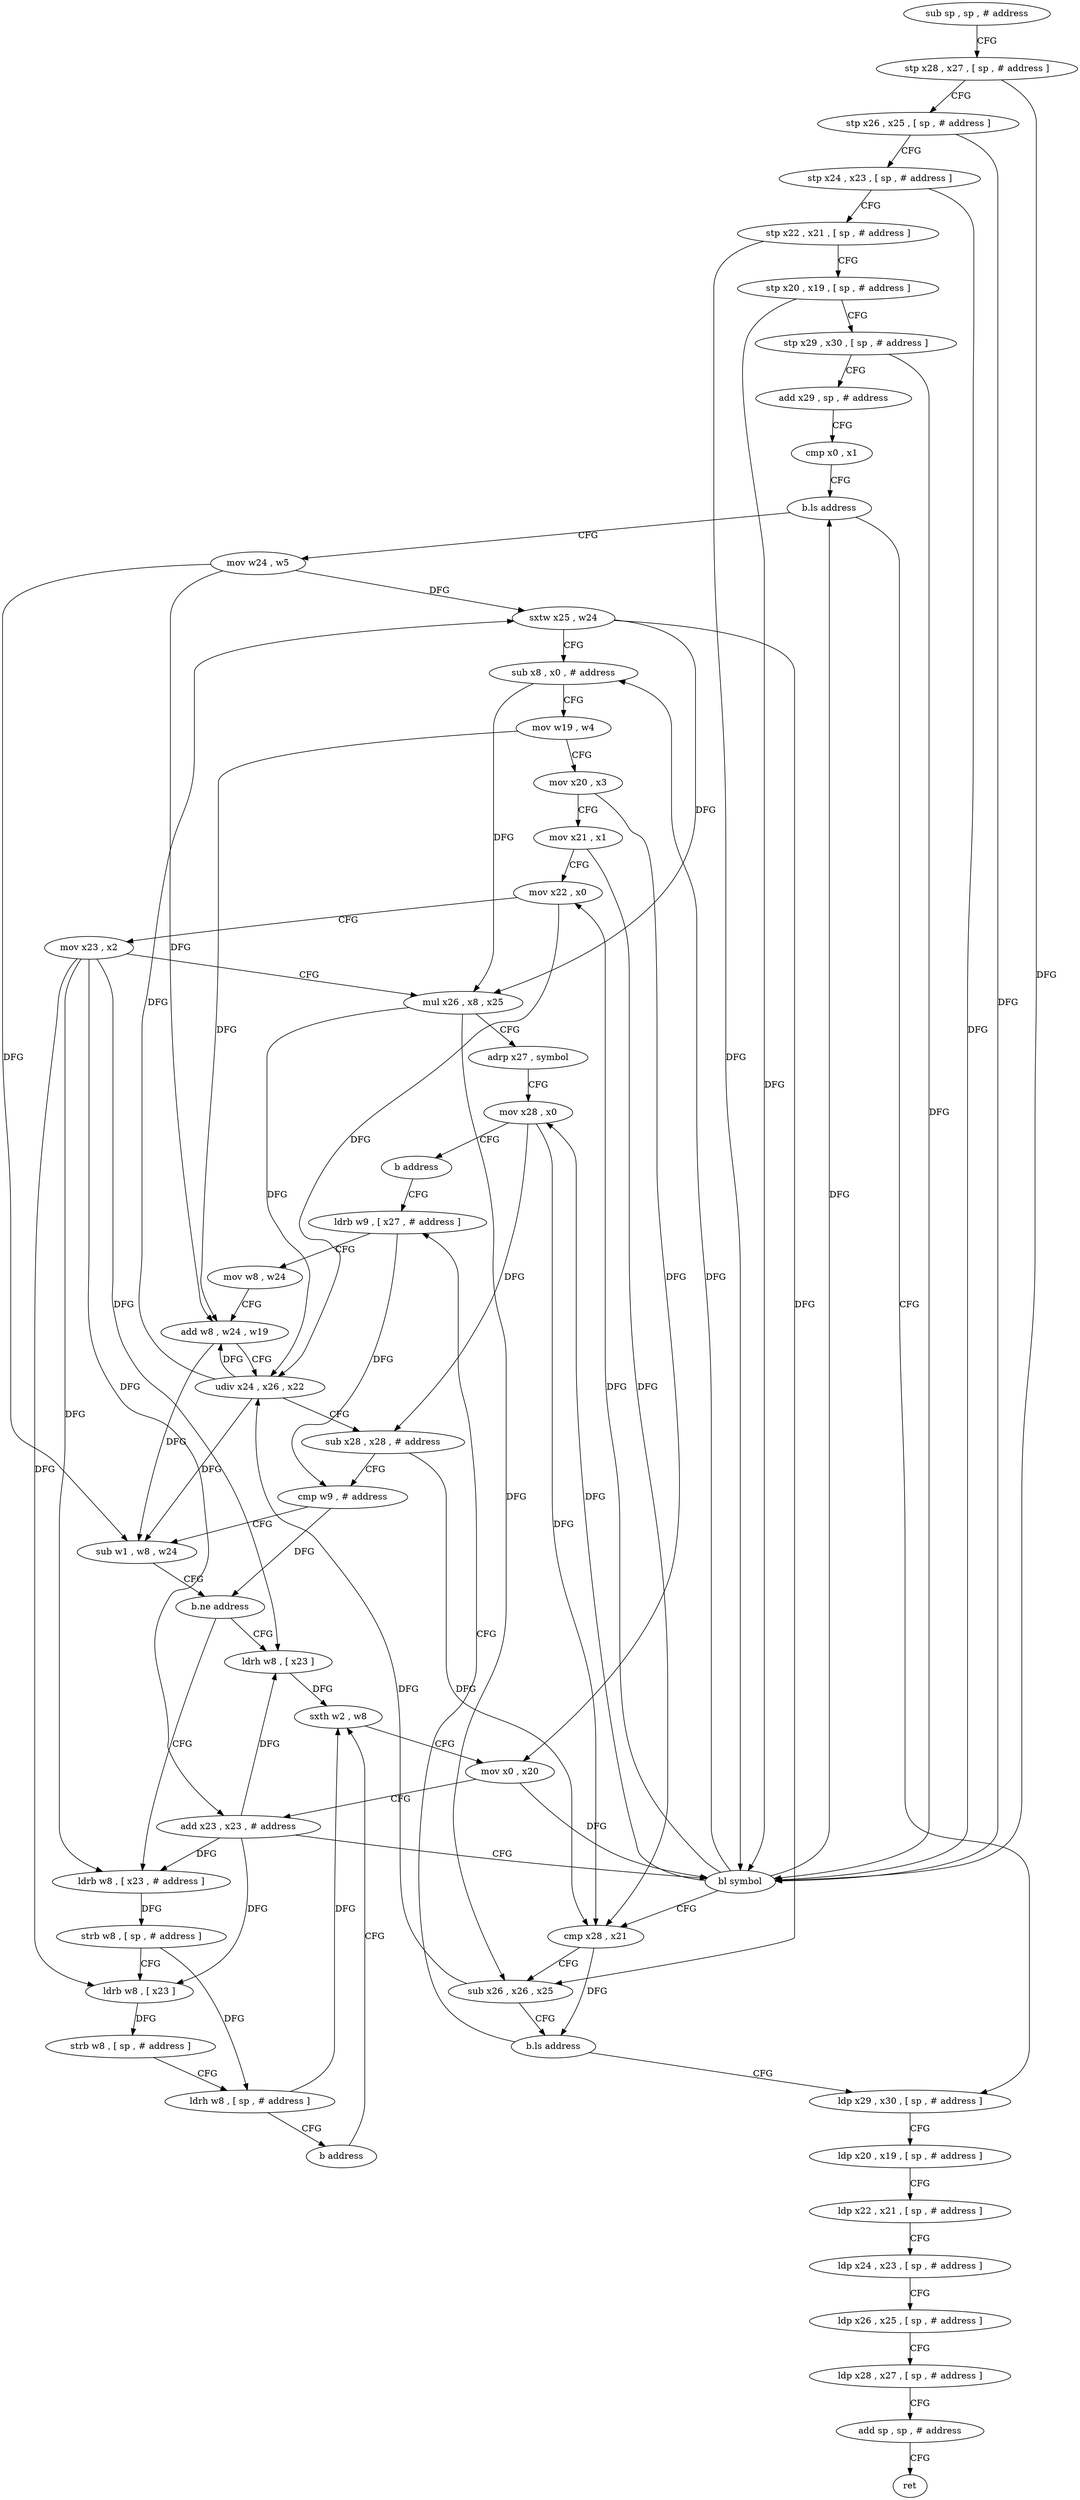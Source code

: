 digraph "func" {
"4210376" [label = "sub sp , sp , # address" ]
"4210380" [label = "stp x28 , x27 , [ sp , # address ]" ]
"4210384" [label = "stp x26 , x25 , [ sp , # address ]" ]
"4210388" [label = "stp x24 , x23 , [ sp , # address ]" ]
"4210392" [label = "stp x22 , x21 , [ sp , # address ]" ]
"4210396" [label = "stp x20 , x19 , [ sp , # address ]" ]
"4210400" [label = "stp x29 , x30 , [ sp , # address ]" ]
"4210404" [label = "add x29 , sp , # address" ]
"4210408" [label = "cmp x0 , x1" ]
"4210412" [label = "b.ls address" ]
"4210552" [label = "ldp x29 , x30 , [ sp , # address ]" ]
"4210416" [label = "mov w24 , w5" ]
"4210556" [label = "ldp x20 , x19 , [ sp , # address ]" ]
"4210560" [label = "ldp x22 , x21 , [ sp , # address ]" ]
"4210564" [label = "ldp x24 , x23 , [ sp , # address ]" ]
"4210568" [label = "ldp x26 , x25 , [ sp , # address ]" ]
"4210572" [label = "ldp x28 , x27 , [ sp , # address ]" ]
"4210576" [label = "add sp , sp , # address" ]
"4210580" [label = "ret" ]
"4210420" [label = "sxtw x25 , w24" ]
"4210424" [label = "sub x8 , x0 , # address" ]
"4210428" [label = "mov w19 , w4" ]
"4210432" [label = "mov x20 , x3" ]
"4210436" [label = "mov x21 , x1" ]
"4210440" [label = "mov x22 , x0" ]
"4210444" [label = "mov x23 , x2" ]
"4210448" [label = "mul x26 , x8 , x25" ]
"4210452" [label = "adrp x27 , symbol" ]
"4210456" [label = "mov x28 , x0" ]
"4210460" [label = "b address" ]
"4210496" [label = "ldrb w9 , [ x27 , # address ]" ]
"4210500" [label = "mov w8 , w24" ]
"4210504" [label = "add w8 , w24 , w19" ]
"4210508" [label = "udiv x24 , x26 , x22" ]
"4210512" [label = "sub x28 , x28 , # address" ]
"4210516" [label = "cmp w9 , # address" ]
"4210520" [label = "sub w1 , w8 , w24" ]
"4210524" [label = "b.ne address" ]
"4210464" [label = "ldrh w8 , [ x23 ]" ]
"4210528" [label = "ldrb w8 , [ x23 , # address ]" ]
"4210468" [label = "sxth w2 , w8" ]
"4210532" [label = "strb w8 , [ sp , # address ]" ]
"4210536" [label = "ldrb w8 , [ x23 ]" ]
"4210540" [label = "strb w8 , [ sp , # address ]" ]
"4210544" [label = "ldrh w8 , [ sp , # address ]" ]
"4210548" [label = "b address" ]
"4210472" [label = "mov x0 , x20" ]
"4210476" [label = "add x23 , x23 , # address" ]
"4210480" [label = "bl symbol" ]
"4210484" [label = "cmp x28 , x21" ]
"4210488" [label = "sub x26 , x26 , x25" ]
"4210492" [label = "b.ls address" ]
"4210376" -> "4210380" [ label = "CFG" ]
"4210380" -> "4210384" [ label = "CFG" ]
"4210380" -> "4210480" [ label = "DFG" ]
"4210384" -> "4210388" [ label = "CFG" ]
"4210384" -> "4210480" [ label = "DFG" ]
"4210388" -> "4210392" [ label = "CFG" ]
"4210388" -> "4210480" [ label = "DFG" ]
"4210392" -> "4210396" [ label = "CFG" ]
"4210392" -> "4210480" [ label = "DFG" ]
"4210396" -> "4210400" [ label = "CFG" ]
"4210396" -> "4210480" [ label = "DFG" ]
"4210400" -> "4210404" [ label = "CFG" ]
"4210400" -> "4210480" [ label = "DFG" ]
"4210404" -> "4210408" [ label = "CFG" ]
"4210408" -> "4210412" [ label = "CFG" ]
"4210412" -> "4210552" [ label = "CFG" ]
"4210412" -> "4210416" [ label = "CFG" ]
"4210552" -> "4210556" [ label = "CFG" ]
"4210416" -> "4210420" [ label = "DFG" ]
"4210416" -> "4210504" [ label = "DFG" ]
"4210416" -> "4210520" [ label = "DFG" ]
"4210556" -> "4210560" [ label = "CFG" ]
"4210560" -> "4210564" [ label = "CFG" ]
"4210564" -> "4210568" [ label = "CFG" ]
"4210568" -> "4210572" [ label = "CFG" ]
"4210572" -> "4210576" [ label = "CFG" ]
"4210576" -> "4210580" [ label = "CFG" ]
"4210420" -> "4210424" [ label = "CFG" ]
"4210420" -> "4210448" [ label = "DFG" ]
"4210420" -> "4210488" [ label = "DFG" ]
"4210424" -> "4210428" [ label = "CFG" ]
"4210424" -> "4210448" [ label = "DFG" ]
"4210428" -> "4210432" [ label = "CFG" ]
"4210428" -> "4210504" [ label = "DFG" ]
"4210432" -> "4210436" [ label = "CFG" ]
"4210432" -> "4210472" [ label = "DFG" ]
"4210436" -> "4210440" [ label = "CFG" ]
"4210436" -> "4210484" [ label = "DFG" ]
"4210440" -> "4210444" [ label = "CFG" ]
"4210440" -> "4210508" [ label = "DFG" ]
"4210444" -> "4210448" [ label = "CFG" ]
"4210444" -> "4210464" [ label = "DFG" ]
"4210444" -> "4210528" [ label = "DFG" ]
"4210444" -> "4210536" [ label = "DFG" ]
"4210444" -> "4210476" [ label = "DFG" ]
"4210448" -> "4210452" [ label = "CFG" ]
"4210448" -> "4210508" [ label = "DFG" ]
"4210448" -> "4210488" [ label = "DFG" ]
"4210452" -> "4210456" [ label = "CFG" ]
"4210456" -> "4210460" [ label = "CFG" ]
"4210456" -> "4210512" [ label = "DFG" ]
"4210456" -> "4210484" [ label = "DFG" ]
"4210460" -> "4210496" [ label = "CFG" ]
"4210496" -> "4210500" [ label = "CFG" ]
"4210496" -> "4210516" [ label = "DFG" ]
"4210500" -> "4210504" [ label = "CFG" ]
"4210504" -> "4210508" [ label = "CFG" ]
"4210504" -> "4210520" [ label = "DFG" ]
"4210508" -> "4210512" [ label = "CFG" ]
"4210508" -> "4210420" [ label = "DFG" ]
"4210508" -> "4210504" [ label = "DFG" ]
"4210508" -> "4210520" [ label = "DFG" ]
"4210512" -> "4210516" [ label = "CFG" ]
"4210512" -> "4210484" [ label = "DFG" ]
"4210516" -> "4210520" [ label = "CFG" ]
"4210516" -> "4210524" [ label = "DFG" ]
"4210520" -> "4210524" [ label = "CFG" ]
"4210524" -> "4210464" [ label = "CFG" ]
"4210524" -> "4210528" [ label = "CFG" ]
"4210464" -> "4210468" [ label = "DFG" ]
"4210528" -> "4210532" [ label = "DFG" ]
"4210468" -> "4210472" [ label = "CFG" ]
"4210532" -> "4210536" [ label = "CFG" ]
"4210532" -> "4210544" [ label = "DFG" ]
"4210536" -> "4210540" [ label = "DFG" ]
"4210540" -> "4210544" [ label = "CFG" ]
"4210544" -> "4210548" [ label = "CFG" ]
"4210544" -> "4210468" [ label = "DFG" ]
"4210548" -> "4210468" [ label = "CFG" ]
"4210472" -> "4210476" [ label = "CFG" ]
"4210472" -> "4210480" [ label = "DFG" ]
"4210476" -> "4210480" [ label = "CFG" ]
"4210476" -> "4210464" [ label = "DFG" ]
"4210476" -> "4210528" [ label = "DFG" ]
"4210476" -> "4210536" [ label = "DFG" ]
"4210480" -> "4210484" [ label = "CFG" ]
"4210480" -> "4210424" [ label = "DFG" ]
"4210480" -> "4210440" [ label = "DFG" ]
"4210480" -> "4210456" [ label = "DFG" ]
"4210480" -> "4210412" [ label = "DFG" ]
"4210484" -> "4210488" [ label = "CFG" ]
"4210484" -> "4210492" [ label = "DFG" ]
"4210488" -> "4210492" [ label = "CFG" ]
"4210488" -> "4210508" [ label = "DFG" ]
"4210492" -> "4210552" [ label = "CFG" ]
"4210492" -> "4210496" [ label = "CFG" ]
}
